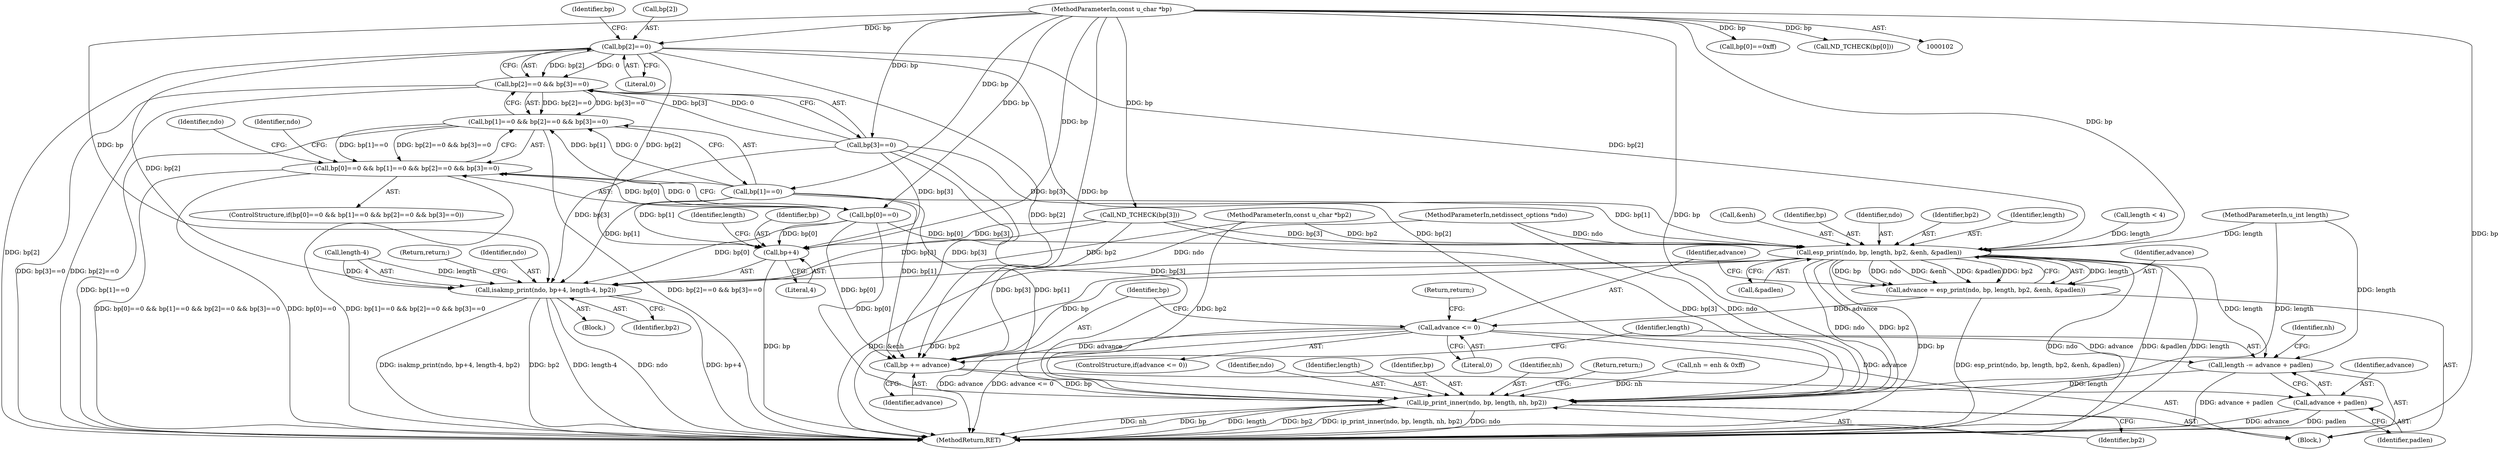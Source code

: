 digraph "0_tcpdump_f76e7feb41a4327d2b0978449bbdafe98d4a3771@pointer" {
"1000152" [label="(Call,bp[2]==0)"];
"1000104" [label="(MethodParameterIn,const u_char *bp)"];
"1000151" [label="(Call,bp[2]==0 && bp[3]==0)"];
"1000145" [label="(Call,bp[1]==0 && bp[2]==0 && bp[3]==0)"];
"1000139" [label="(Call,bp[0]==0 && bp[1]==0 && bp[2]==0 && bp[3]==0)"];
"1000167" [label="(Call,isakmp_print(ndo, bp+4, length-4, bp2))"];
"1000169" [label="(Call,bp+4)"];
"1000188" [label="(Call,esp_print(ndo, bp, length, bp2, &enh, &padlen))"];
"1000186" [label="(Call,advance = esp_print(ndo, bp, length, bp2, &enh, &padlen))"];
"1000198" [label="(Call,advance <= 0)"];
"1000202" [label="(Call,bp += advance)"];
"1000215" [label="(Call,ip_print_inner(ndo, bp, length, nh, bp2))"];
"1000205" [label="(Call,length -= advance + padlen)"];
"1000207" [label="(Call,advance + padlen)"];
"1000153" [label="(Call,bp[2])"];
"1000195" [label="(Call,&padlen)"];
"1000186" [label="(Call,advance = esp_print(ndo, bp, length, bp2, &enh, &padlen))"];
"1000199" [label="(Identifier,advance)"];
"1000117" [label="(Call,bp[0]==0xff)"];
"1000206" [label="(Identifier,length)"];
"1000210" [label="(Call,nh = enh & 0xff)"];
"1000146" [label="(Call,bp[1]==0)"];
"1000140" [label="(Call,bp[0]==0)"];
"1000129" [label="(Call,length < 4)"];
"1000205" [label="(Call,length -= advance + padlen)"];
"1000159" [label="(Identifier,bp)"];
"1000103" [label="(MethodParameterIn,netdissect_options *ndo)"];
"1000152" [label="(Call,bp[2]==0)"];
"1000157" [label="(Call,bp[3]==0)"];
"1000139" [label="(Call,bp[0]==0 && bp[1]==0 && bp[2]==0 && bp[3]==0)"];
"1000198" [label="(Call,advance <= 0)"];
"1000208" [label="(Identifier,advance)"];
"1000173" [label="(Identifier,length)"];
"1000216" [label="(Identifier,ndo)"];
"1000177" [label="(Block,)"];
"1000209" [label="(Identifier,padlen)"];
"1000104" [label="(MethodParameterIn,const u_char *bp)"];
"1000203" [label="(Identifier,bp)"];
"1000145" [label="(Call,bp[1]==0 && bp[2]==0 && bp[3]==0)"];
"1000187" [label="(Identifier,advance)"];
"1000197" [label="(ControlStructure,if(advance <= 0))"];
"1000218" [label="(Identifier,length)"];
"1000151" [label="(Call,bp[2]==0 && bp[3]==0)"];
"1000215" [label="(Call,ip_print_inner(ndo, bp, length, nh, bp2))"];
"1000172" [label="(Call,length-4)"];
"1000193" [label="(Call,&enh)"];
"1000167" [label="(Call,isakmp_print(ndo, bp+4, length-4, bp2))"];
"1000190" [label="(Identifier,bp)"];
"1000156" [label="(Literal,0)"];
"1000228" [label="(MethodReturn,RET)"];
"1000204" [label="(Identifier,advance)"];
"1000170" [label="(Identifier,bp)"];
"1000217" [label="(Identifier,bp)"];
"1000134" [label="(Call,ND_TCHECK(bp[3]))"];
"1000189" [label="(Identifier,ndo)"];
"1000105" [label="(MethodParameterIn,u_int length)"];
"1000106" [label="(MethodParameterIn,const u_char *bp2)"];
"1000171" [label="(Literal,4)"];
"1000169" [label="(Call,bp+4)"];
"1000176" [label="(Return,return;)"];
"1000200" [label="(Literal,0)"];
"1000220" [label="(Identifier,bp2)"];
"1000219" [label="(Identifier,nh)"];
"1000211" [label="(Identifier,nh)"];
"1000221" [label="(Return,return;)"];
"1000202" [label="(Call,bp += advance)"];
"1000162" [label="(Block,)"];
"1000201" [label="(Return,return;)"];
"1000168" [label="(Identifier,ndo)"];
"1000175" [label="(Identifier,bp2)"];
"1000184" [label="(Identifier,ndo)"];
"1000192" [label="(Identifier,bp2)"];
"1000138" [label="(ControlStructure,if(bp[0]==0 && bp[1]==0 && bp[2]==0 && bp[3]==0))"];
"1000108" [label="(Call,ND_TCHECK(bp[0]))"];
"1000165" [label="(Identifier,ndo)"];
"1000188" [label="(Call,esp_print(ndo, bp, length, bp2, &enh, &padlen))"];
"1000191" [label="(Identifier,length)"];
"1000207" [label="(Call,advance + padlen)"];
"1000152" -> "1000151"  [label="AST: "];
"1000152" -> "1000156"  [label="CFG: "];
"1000153" -> "1000152"  [label="AST: "];
"1000156" -> "1000152"  [label="AST: "];
"1000159" -> "1000152"  [label="CFG: "];
"1000151" -> "1000152"  [label="CFG: "];
"1000152" -> "1000228"  [label="DDG: bp[2]"];
"1000152" -> "1000151"  [label="DDG: bp[2]"];
"1000152" -> "1000151"  [label="DDG: 0"];
"1000104" -> "1000152"  [label="DDG: bp"];
"1000152" -> "1000167"  [label="DDG: bp[2]"];
"1000152" -> "1000169"  [label="DDG: bp[2]"];
"1000152" -> "1000188"  [label="DDG: bp[2]"];
"1000152" -> "1000202"  [label="DDG: bp[2]"];
"1000152" -> "1000215"  [label="DDG: bp[2]"];
"1000104" -> "1000102"  [label="AST: "];
"1000104" -> "1000228"  [label="DDG: bp"];
"1000104" -> "1000108"  [label="DDG: bp"];
"1000104" -> "1000117"  [label="DDG: bp"];
"1000104" -> "1000134"  [label="DDG: bp"];
"1000104" -> "1000140"  [label="DDG: bp"];
"1000104" -> "1000146"  [label="DDG: bp"];
"1000104" -> "1000157"  [label="DDG: bp"];
"1000104" -> "1000167"  [label="DDG: bp"];
"1000104" -> "1000169"  [label="DDG: bp"];
"1000104" -> "1000188"  [label="DDG: bp"];
"1000104" -> "1000202"  [label="DDG: bp"];
"1000104" -> "1000215"  [label="DDG: bp"];
"1000151" -> "1000145"  [label="AST: "];
"1000151" -> "1000157"  [label="CFG: "];
"1000157" -> "1000151"  [label="AST: "];
"1000145" -> "1000151"  [label="CFG: "];
"1000151" -> "1000228"  [label="DDG: bp[3]==0"];
"1000151" -> "1000228"  [label="DDG: bp[2]==0"];
"1000151" -> "1000145"  [label="DDG: bp[2]==0"];
"1000151" -> "1000145"  [label="DDG: bp[3]==0"];
"1000157" -> "1000151"  [label="DDG: bp[3]"];
"1000157" -> "1000151"  [label="DDG: 0"];
"1000145" -> "1000139"  [label="AST: "];
"1000145" -> "1000146"  [label="CFG: "];
"1000146" -> "1000145"  [label="AST: "];
"1000139" -> "1000145"  [label="CFG: "];
"1000145" -> "1000228"  [label="DDG: bp[2]==0 && bp[3]==0"];
"1000145" -> "1000228"  [label="DDG: bp[1]==0"];
"1000145" -> "1000139"  [label="DDG: bp[1]==0"];
"1000145" -> "1000139"  [label="DDG: bp[2]==0 && bp[3]==0"];
"1000146" -> "1000145"  [label="DDG: bp[1]"];
"1000146" -> "1000145"  [label="DDG: 0"];
"1000139" -> "1000138"  [label="AST: "];
"1000139" -> "1000140"  [label="CFG: "];
"1000140" -> "1000139"  [label="AST: "];
"1000165" -> "1000139"  [label="CFG: "];
"1000184" -> "1000139"  [label="CFG: "];
"1000139" -> "1000228"  [label="DDG: bp[0]==0 && bp[1]==0 && bp[2]==0 && bp[3]==0"];
"1000139" -> "1000228"  [label="DDG: bp[0]==0"];
"1000139" -> "1000228"  [label="DDG: bp[1]==0 && bp[2]==0 && bp[3]==0"];
"1000140" -> "1000139"  [label="DDG: bp[0]"];
"1000140" -> "1000139"  [label="DDG: 0"];
"1000167" -> "1000162"  [label="AST: "];
"1000167" -> "1000175"  [label="CFG: "];
"1000168" -> "1000167"  [label="AST: "];
"1000169" -> "1000167"  [label="AST: "];
"1000172" -> "1000167"  [label="AST: "];
"1000175" -> "1000167"  [label="AST: "];
"1000176" -> "1000167"  [label="CFG: "];
"1000167" -> "1000228"  [label="DDG: length-4"];
"1000167" -> "1000228"  [label="DDG: ndo"];
"1000167" -> "1000228"  [label="DDG: bp+4"];
"1000167" -> "1000228"  [label="DDG: isakmp_print(ndo, bp+4, length-4, bp2)"];
"1000167" -> "1000228"  [label="DDG: bp2"];
"1000103" -> "1000167"  [label="DDG: ndo"];
"1000140" -> "1000167"  [label="DDG: bp[0]"];
"1000157" -> "1000167"  [label="DDG: bp[3]"];
"1000134" -> "1000167"  [label="DDG: bp[3]"];
"1000146" -> "1000167"  [label="DDG: bp[1]"];
"1000172" -> "1000167"  [label="DDG: length"];
"1000172" -> "1000167"  [label="DDG: 4"];
"1000106" -> "1000167"  [label="DDG: bp2"];
"1000169" -> "1000171"  [label="CFG: "];
"1000170" -> "1000169"  [label="AST: "];
"1000171" -> "1000169"  [label="AST: "];
"1000173" -> "1000169"  [label="CFG: "];
"1000169" -> "1000228"  [label="DDG: bp"];
"1000140" -> "1000169"  [label="DDG: bp[0]"];
"1000157" -> "1000169"  [label="DDG: bp[3]"];
"1000134" -> "1000169"  [label="DDG: bp[3]"];
"1000146" -> "1000169"  [label="DDG: bp[1]"];
"1000188" -> "1000186"  [label="AST: "];
"1000188" -> "1000195"  [label="CFG: "];
"1000189" -> "1000188"  [label="AST: "];
"1000190" -> "1000188"  [label="AST: "];
"1000191" -> "1000188"  [label="AST: "];
"1000192" -> "1000188"  [label="AST: "];
"1000193" -> "1000188"  [label="AST: "];
"1000195" -> "1000188"  [label="AST: "];
"1000186" -> "1000188"  [label="CFG: "];
"1000188" -> "1000228"  [label="DDG: bp"];
"1000188" -> "1000228"  [label="DDG: ndo"];
"1000188" -> "1000228"  [label="DDG: &padlen"];
"1000188" -> "1000228"  [label="DDG: length"];
"1000188" -> "1000228"  [label="DDG: &enh"];
"1000188" -> "1000228"  [label="DDG: bp2"];
"1000188" -> "1000186"  [label="DDG: length"];
"1000188" -> "1000186"  [label="DDG: bp"];
"1000188" -> "1000186"  [label="DDG: ndo"];
"1000188" -> "1000186"  [label="DDG: &enh"];
"1000188" -> "1000186"  [label="DDG: &padlen"];
"1000188" -> "1000186"  [label="DDG: bp2"];
"1000103" -> "1000188"  [label="DDG: ndo"];
"1000140" -> "1000188"  [label="DDG: bp[0]"];
"1000157" -> "1000188"  [label="DDG: bp[3]"];
"1000134" -> "1000188"  [label="DDG: bp[3]"];
"1000146" -> "1000188"  [label="DDG: bp[1]"];
"1000129" -> "1000188"  [label="DDG: length"];
"1000105" -> "1000188"  [label="DDG: length"];
"1000106" -> "1000188"  [label="DDG: bp2"];
"1000188" -> "1000202"  [label="DDG: bp"];
"1000188" -> "1000205"  [label="DDG: length"];
"1000188" -> "1000215"  [label="DDG: ndo"];
"1000188" -> "1000215"  [label="DDG: bp2"];
"1000186" -> "1000177"  [label="AST: "];
"1000187" -> "1000186"  [label="AST: "];
"1000199" -> "1000186"  [label="CFG: "];
"1000186" -> "1000228"  [label="DDG: esp_print(ndo, bp, length, bp2, &enh, &padlen)"];
"1000186" -> "1000198"  [label="DDG: advance"];
"1000198" -> "1000197"  [label="AST: "];
"1000198" -> "1000200"  [label="CFG: "];
"1000199" -> "1000198"  [label="AST: "];
"1000200" -> "1000198"  [label="AST: "];
"1000201" -> "1000198"  [label="CFG: "];
"1000203" -> "1000198"  [label="CFG: "];
"1000198" -> "1000228"  [label="DDG: advance"];
"1000198" -> "1000228"  [label="DDG: advance <= 0"];
"1000198" -> "1000202"  [label="DDG: advance"];
"1000198" -> "1000205"  [label="DDG: advance"];
"1000198" -> "1000207"  [label="DDG: advance"];
"1000202" -> "1000177"  [label="AST: "];
"1000202" -> "1000204"  [label="CFG: "];
"1000203" -> "1000202"  [label="AST: "];
"1000204" -> "1000202"  [label="AST: "];
"1000206" -> "1000202"  [label="CFG: "];
"1000140" -> "1000202"  [label="DDG: bp[0]"];
"1000157" -> "1000202"  [label="DDG: bp[3]"];
"1000134" -> "1000202"  [label="DDG: bp[3]"];
"1000146" -> "1000202"  [label="DDG: bp[1]"];
"1000202" -> "1000215"  [label="DDG: bp"];
"1000215" -> "1000177"  [label="AST: "];
"1000215" -> "1000220"  [label="CFG: "];
"1000216" -> "1000215"  [label="AST: "];
"1000217" -> "1000215"  [label="AST: "];
"1000218" -> "1000215"  [label="AST: "];
"1000219" -> "1000215"  [label="AST: "];
"1000220" -> "1000215"  [label="AST: "];
"1000221" -> "1000215"  [label="CFG: "];
"1000215" -> "1000228"  [label="DDG: ndo"];
"1000215" -> "1000228"  [label="DDG: nh"];
"1000215" -> "1000228"  [label="DDG: bp"];
"1000215" -> "1000228"  [label="DDG: length"];
"1000215" -> "1000228"  [label="DDG: bp2"];
"1000215" -> "1000228"  [label="DDG: ip_print_inner(ndo, bp, length, nh, bp2)"];
"1000103" -> "1000215"  [label="DDG: ndo"];
"1000140" -> "1000215"  [label="DDG: bp[0]"];
"1000157" -> "1000215"  [label="DDG: bp[3]"];
"1000134" -> "1000215"  [label="DDG: bp[3]"];
"1000146" -> "1000215"  [label="DDG: bp[1]"];
"1000205" -> "1000215"  [label="DDG: length"];
"1000105" -> "1000215"  [label="DDG: length"];
"1000210" -> "1000215"  [label="DDG: nh"];
"1000106" -> "1000215"  [label="DDG: bp2"];
"1000205" -> "1000177"  [label="AST: "];
"1000205" -> "1000207"  [label="CFG: "];
"1000206" -> "1000205"  [label="AST: "];
"1000207" -> "1000205"  [label="AST: "];
"1000211" -> "1000205"  [label="CFG: "];
"1000205" -> "1000228"  [label="DDG: advance + padlen"];
"1000105" -> "1000205"  [label="DDG: length"];
"1000207" -> "1000209"  [label="CFG: "];
"1000208" -> "1000207"  [label="AST: "];
"1000209" -> "1000207"  [label="AST: "];
"1000207" -> "1000228"  [label="DDG: advance"];
"1000207" -> "1000228"  [label="DDG: padlen"];
}
